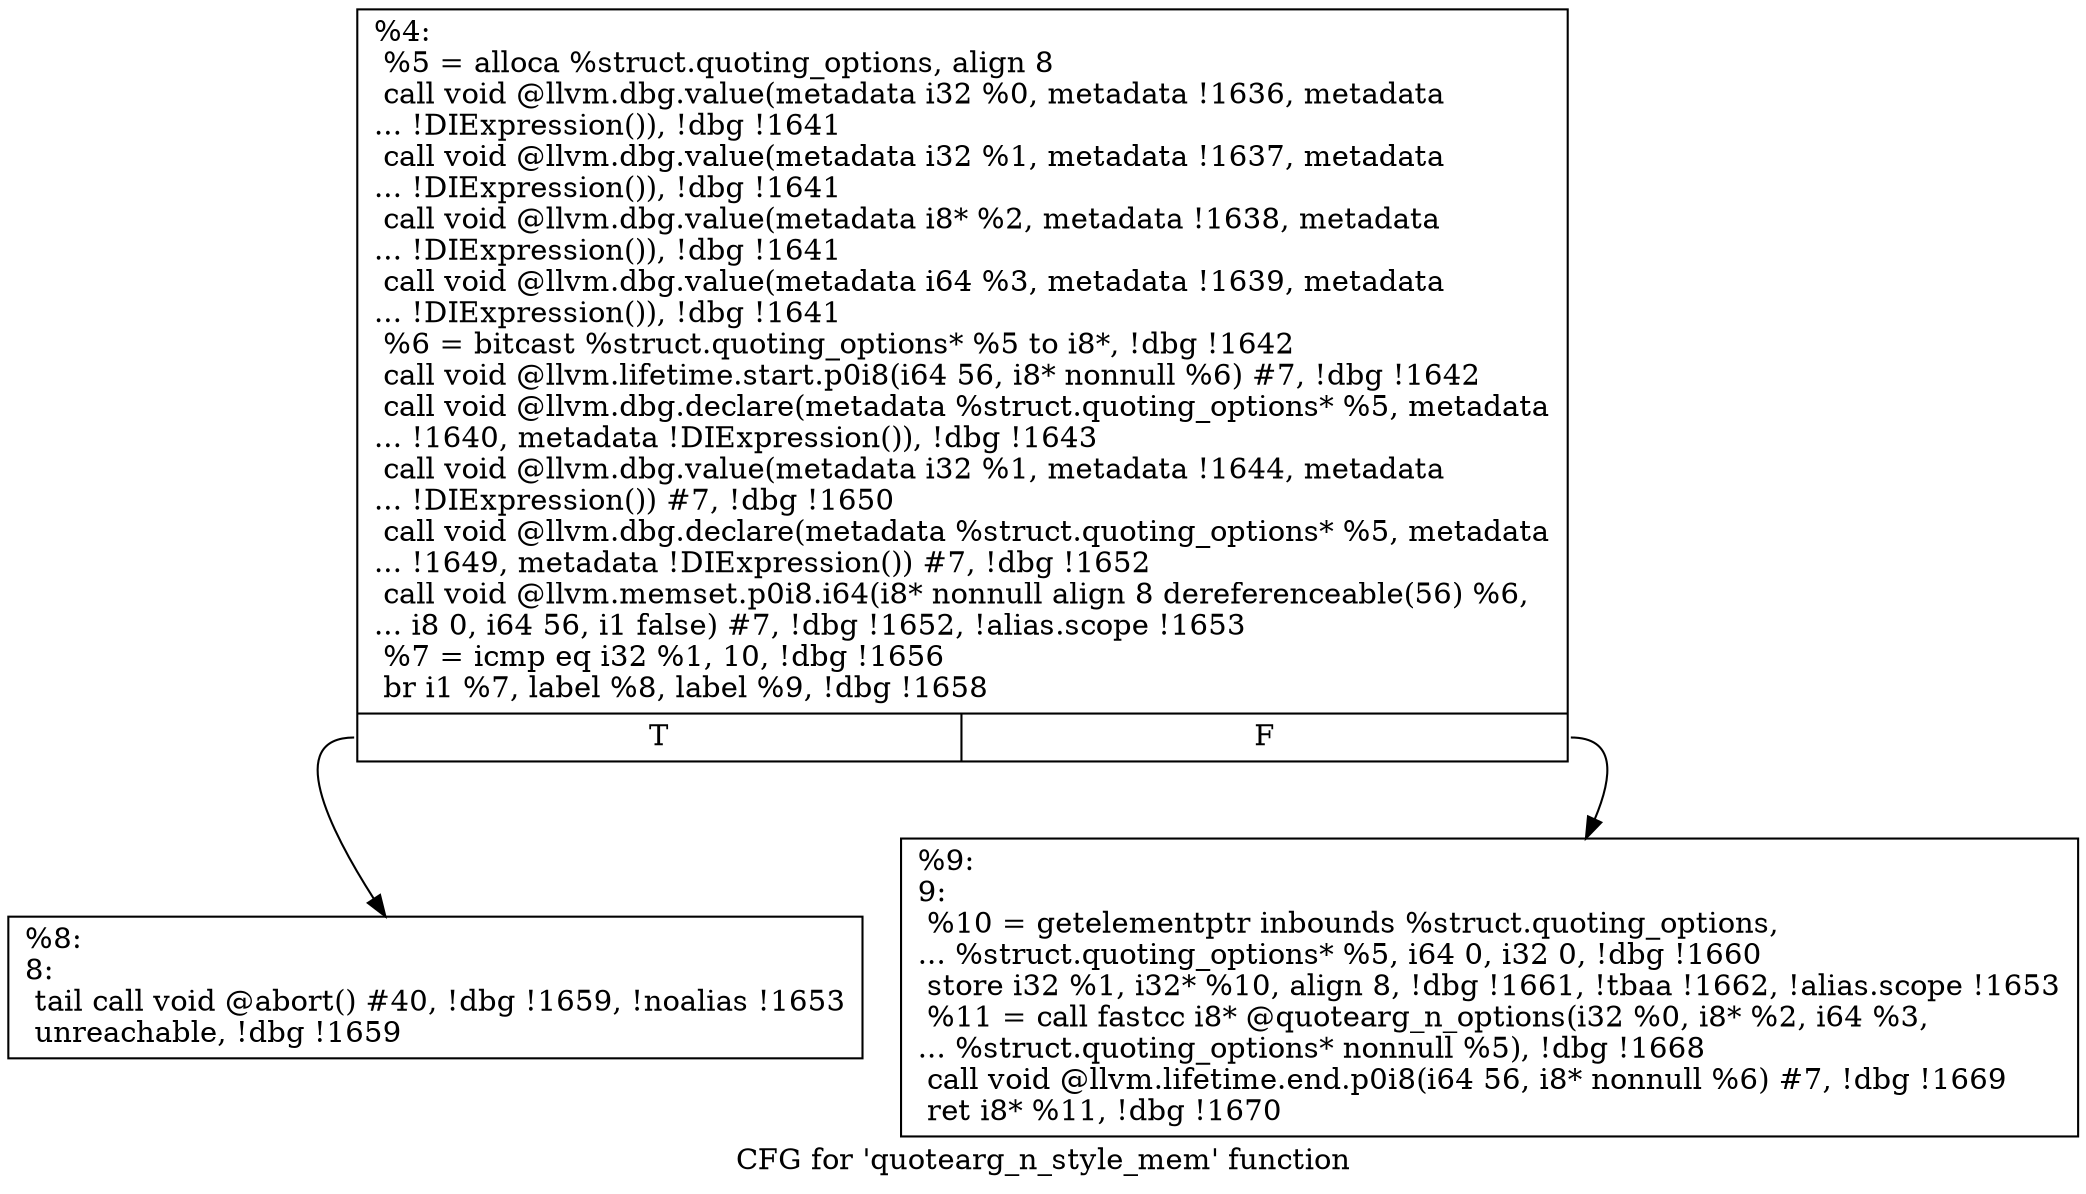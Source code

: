 digraph "CFG for 'quotearg_n_style_mem' function" {
	label="CFG for 'quotearg_n_style_mem' function";

	Node0x1495440 [shape=record,label="{%4:\l  %5 = alloca %struct.quoting_options, align 8\l  call void @llvm.dbg.value(metadata i32 %0, metadata !1636, metadata\l... !DIExpression()), !dbg !1641\l  call void @llvm.dbg.value(metadata i32 %1, metadata !1637, metadata\l... !DIExpression()), !dbg !1641\l  call void @llvm.dbg.value(metadata i8* %2, metadata !1638, metadata\l... !DIExpression()), !dbg !1641\l  call void @llvm.dbg.value(metadata i64 %3, metadata !1639, metadata\l... !DIExpression()), !dbg !1641\l  %6 = bitcast %struct.quoting_options* %5 to i8*, !dbg !1642\l  call void @llvm.lifetime.start.p0i8(i64 56, i8* nonnull %6) #7, !dbg !1642\l  call void @llvm.dbg.declare(metadata %struct.quoting_options* %5, metadata\l... !1640, metadata !DIExpression()), !dbg !1643\l  call void @llvm.dbg.value(metadata i32 %1, metadata !1644, metadata\l... !DIExpression()) #7, !dbg !1650\l  call void @llvm.dbg.declare(metadata %struct.quoting_options* %5, metadata\l... !1649, metadata !DIExpression()) #7, !dbg !1652\l  call void @llvm.memset.p0i8.i64(i8* nonnull align 8 dereferenceable(56) %6,\l... i8 0, i64 56, i1 false) #7, !dbg !1652, !alias.scope !1653\l  %7 = icmp eq i32 %1, 10, !dbg !1656\l  br i1 %7, label %8, label %9, !dbg !1658\l|{<s0>T|<s1>F}}"];
	Node0x1495440:s0 -> Node0x1495e00;
	Node0x1495440:s1 -> Node0x1495e50;
	Node0x1495e00 [shape=record,label="{%8:\l8:                                                \l  tail call void @abort() #40, !dbg !1659, !noalias !1653\l  unreachable, !dbg !1659\l}"];
	Node0x1495e50 [shape=record,label="{%9:\l9:                                                \l  %10 = getelementptr inbounds %struct.quoting_options,\l... %struct.quoting_options* %5, i64 0, i32 0, !dbg !1660\l  store i32 %1, i32* %10, align 8, !dbg !1661, !tbaa !1662, !alias.scope !1653\l  %11 = call fastcc i8* @quotearg_n_options(i32 %0, i8* %2, i64 %3,\l... %struct.quoting_options* nonnull %5), !dbg !1668\l  call void @llvm.lifetime.end.p0i8(i64 56, i8* nonnull %6) #7, !dbg !1669\l  ret i8* %11, !dbg !1670\l}"];
}
